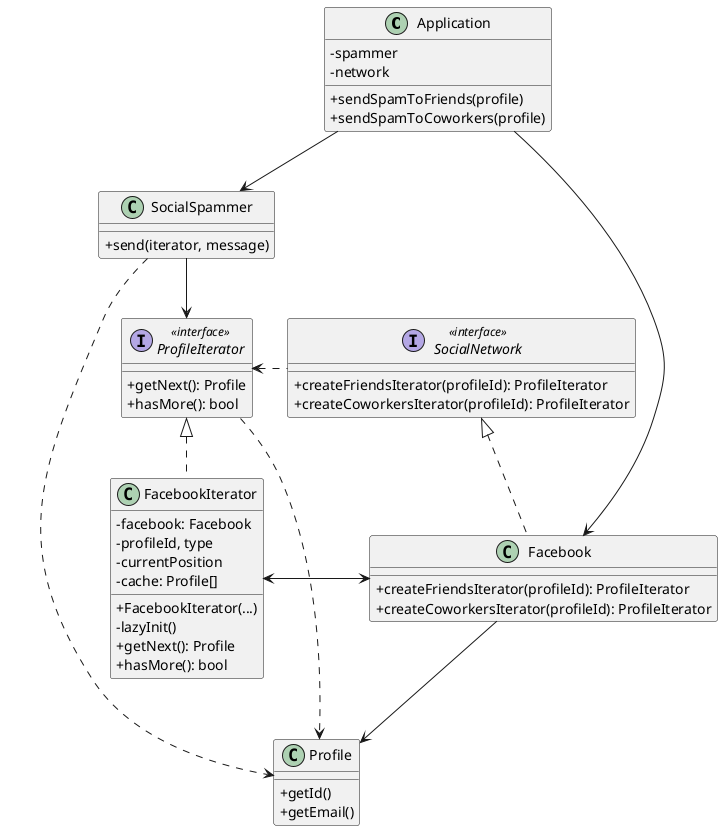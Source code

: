 @startuml Iterator Pseudocode
skinparam ClassAttributeIconSize 0

class Application {
  - spammer
  - network
  + sendSpamToFriends(profile)
  + sendSpamToCoworkers(profile)
}

class SocialSpammer {
  + send(iterator, message)
}

Application --> SocialSpammer

class Profile {
  + getId()
  + getEmail()
}

SocialSpammer ..> Profile

interface ProfileIterator <<interface>> {
  + getNext(): Profile
  + hasMore(): bool
}

ProfileIterator ..> Profile
SocialSpammer --> ProfileIterator

interface SocialNetwork <<interface>> {
  + createFriendsIterator(profileId): ProfileIterator
  + createCoworkersIterator(profileId): ProfileIterator
}

ProfileIterator <. SocialNetwork

class Facebook implements SocialNetwork {
  + createFriendsIterator(profileId): ProfileIterator
  + createCoworkersIterator(profileId): ProfileIterator
}

class FacebookIterator implements ProfileIterator {
  - facebook: Facebook
  - profileId, type
  - currentPosition
  - cache: Profile[]
  + FacebookIterator(...)
  - lazyInit()
  + getNext(): Profile
  + hasMore(): bool
}

Facebook --> Profile

Application --> Facebook

FacebookIterator <-> Facebook

@enduml
